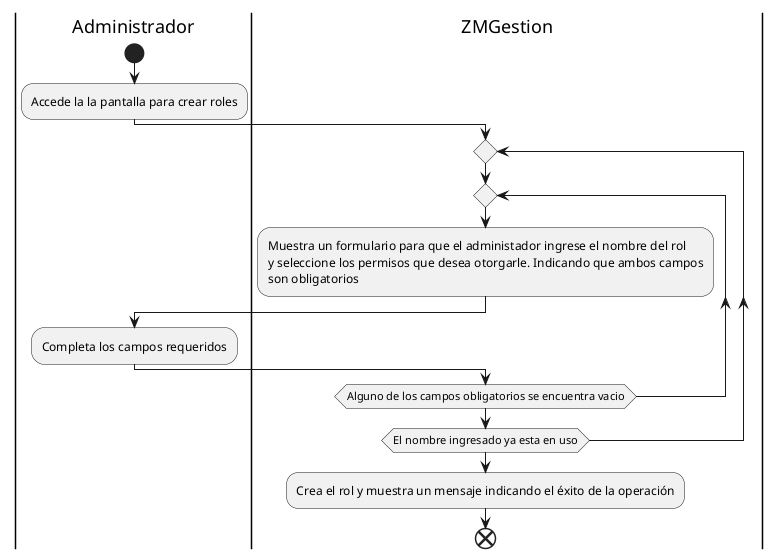 @startuml crearRol
|Administrador|
start
:Accede la la pantalla para crear roles;
|ZMGestion|
repeat
repeat
:Muestra un formulario para que el administador ingrese el nombre del rol
y seleccione los permisos que desea otorgarle. Indicando que ambos campos
son obligatorios;
|Administrador|
:Completa los campos requeridos;
|ZMGestion|
repeat while(Alguno de los campos obligatorios se encuentra vacio)
repeat while(El nombre ingresado ya esta en uso)
:Crea el rol y muestra un mensaje indicando el éxito de la operación;
end

@enduml